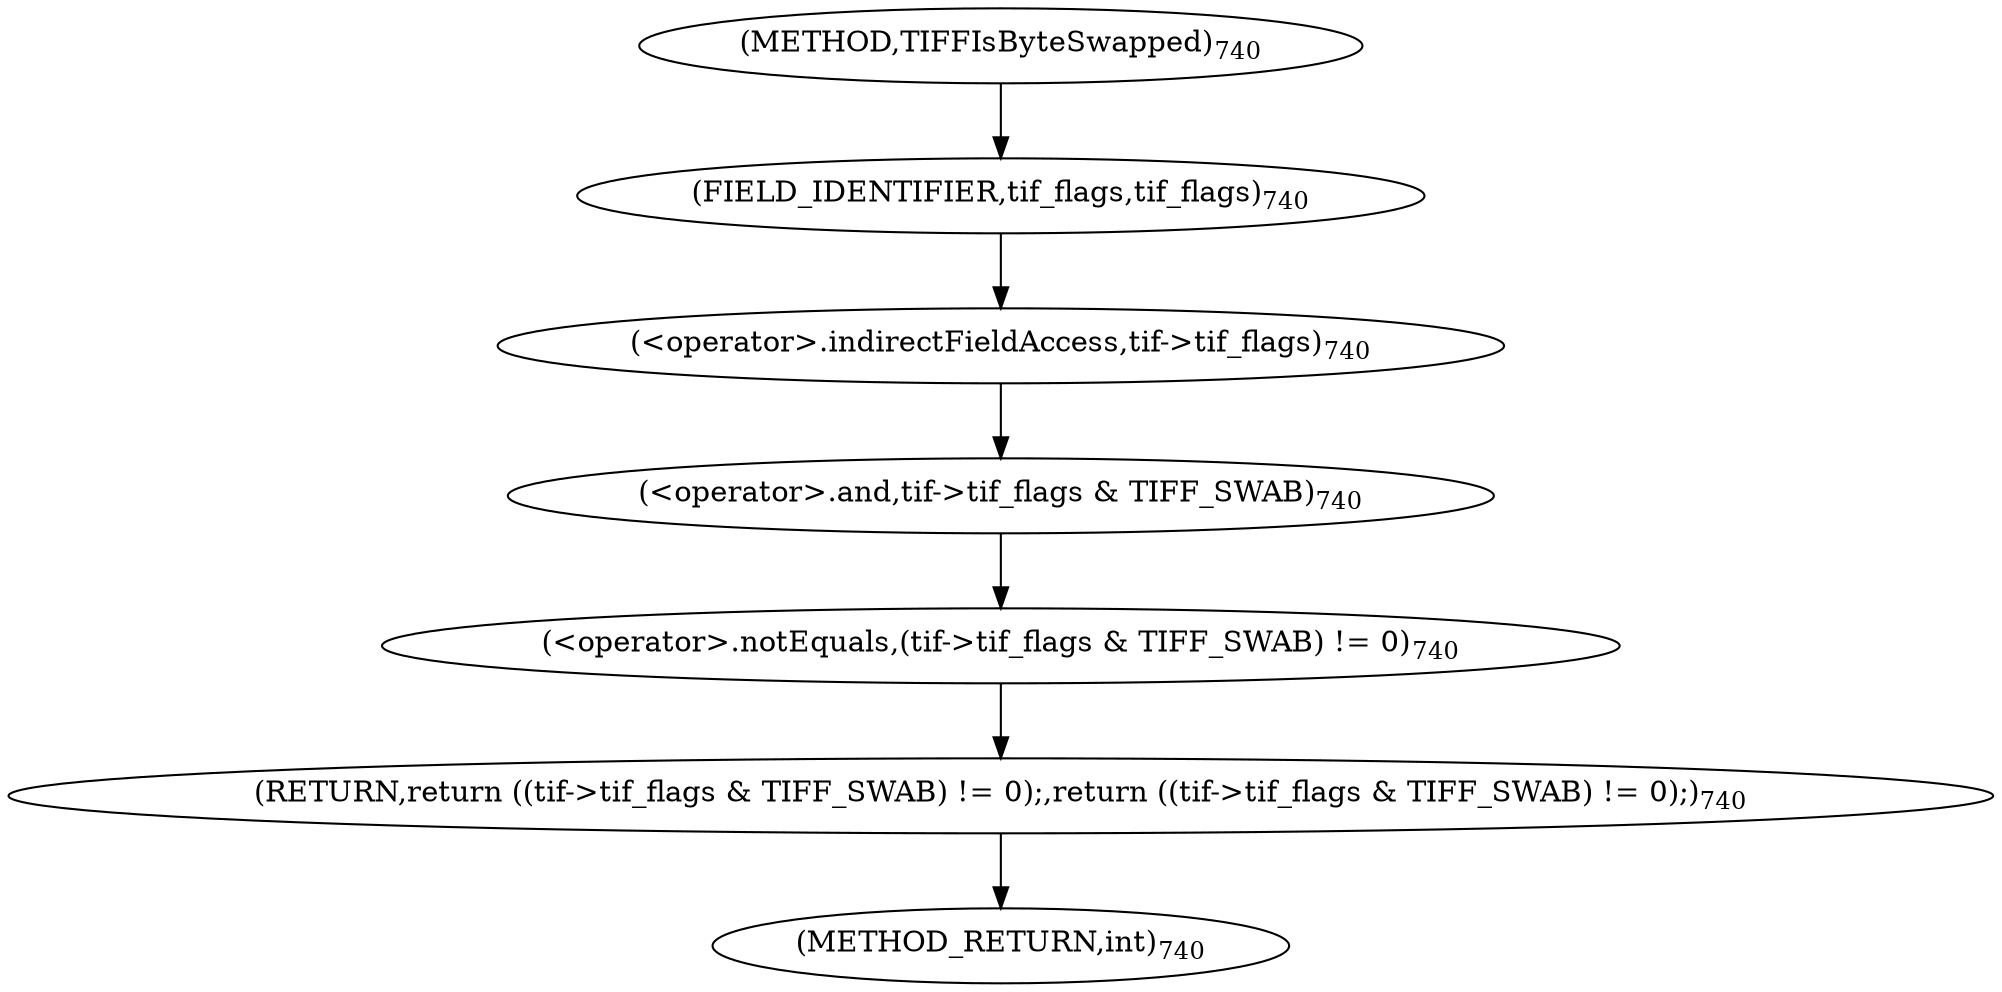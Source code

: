 digraph "TIFFIsByteSwapped" {  
"1577" [label = <(RETURN,return ((tif-&gt;tif_flags &amp; TIFF_SWAB) != 0);,return ((tif-&gt;tif_flags &amp; TIFF_SWAB) != 0);)<SUB>740</SUB>> ]
"1578" [label = <(&lt;operator&gt;.notEquals,(tif-&gt;tif_flags &amp; TIFF_SWAB) != 0)<SUB>740</SUB>> ]
"1579" [label = <(&lt;operator&gt;.and,tif-&gt;tif_flags &amp; TIFF_SWAB)<SUB>740</SUB>> ]
"1580" [label = <(&lt;operator&gt;.indirectFieldAccess,tif-&gt;tif_flags)<SUB>740</SUB>> ]
"1582" [label = <(FIELD_IDENTIFIER,tif_flags,tif_flags)<SUB>740</SUB>> ]
"1574" [label = <(METHOD,TIFFIsByteSwapped)<SUB>740</SUB>> ]
"1585" [label = <(METHOD_RETURN,int)<SUB>740</SUB>> ]
  "1577" -> "1585" 
  "1578" -> "1577" 
  "1579" -> "1578" 
  "1580" -> "1579" 
  "1582" -> "1580" 
  "1574" -> "1582" 
}
